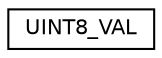 digraph "Graphical Class Hierarchy"
{
  edge [fontname="Helvetica",fontsize="10",labelfontname="Helvetica",labelfontsize="10"];
  node [fontname="Helvetica",fontsize="10",shape=record];
  rankdir="LR";
  Node1 [label="UINT8_VAL",height=0.2,width=0.4,color="black", fillcolor="white", style="filled",URL="$union_u_i_n_t8___v_a_l.html"];
}
